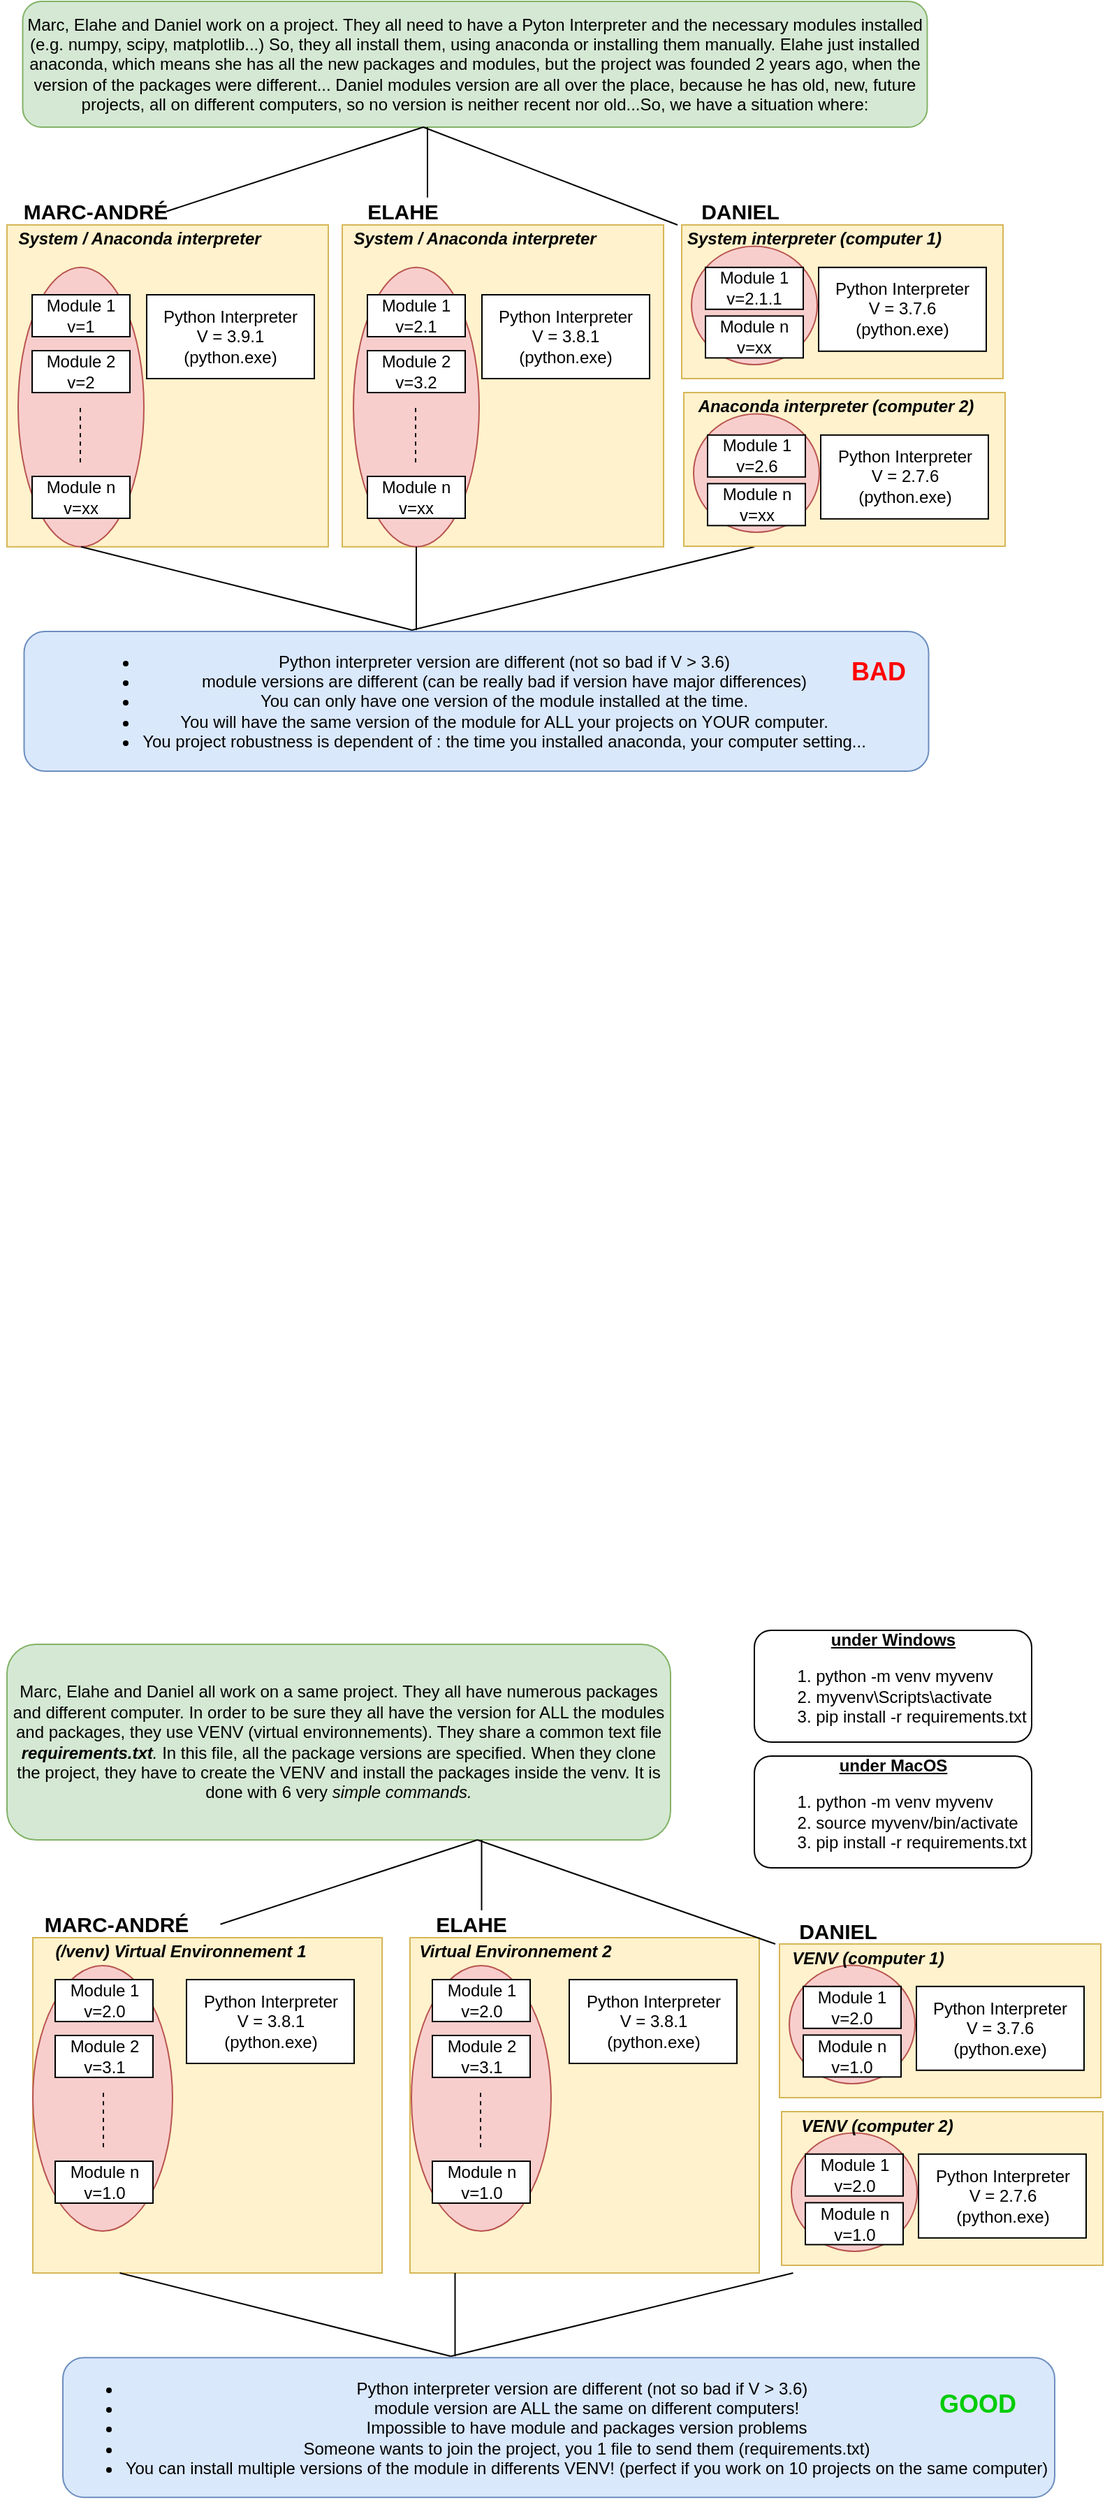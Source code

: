 <mxfile version="13.1.0" type="device"><diagram id="uK35rTi4EPMwC0YpXB6z" name="Page-1"><mxGraphModel dx="1422" dy="714" grid="1" gridSize="10" guides="1" tooltips="1" connect="1" arrows="1" fold="1" page="1" pageScale="1" pageWidth="827" pageHeight="1169" math="0" shadow="0"><root><mxCell id="0"/><mxCell id="1" parent="0"/><mxCell id="NX_rqUzYp7oZ0pX7RlO7-55" value="" style="rounded=0;whiteSpace=wrap;html=1;fillColor=#fff2cc;strokeColor=#d6b656;" parent="1" vertex="1"><mxGeometry x="255" y="194" width="230" height="230.4" as="geometry"/></mxCell><mxCell id="NX_rqUzYp7oZ0pX7RlO7-62" value="" style="rounded=0;whiteSpace=wrap;html=1;fillColor=#fff2cc;strokeColor=#d6b656;" parent="1" vertex="1"><mxGeometry x="498" y="194" width="230" height="110" as="geometry"/></mxCell><mxCell id="NX_rqUzYp7oZ0pX7RlO7-73" value="" style="ellipse;whiteSpace=wrap;html=1;fillColor=#f8cecc;strokeColor=#b85450;" parent="1" vertex="1"><mxGeometry x="263" y="224.4" width="90" height="200" as="geometry"/></mxCell><mxCell id="NX_rqUzYp7oZ0pX7RlO7-74" value="" style="ellipse;whiteSpace=wrap;html=1;fillColor=#f8cecc;strokeColor=#b85450;" parent="1" vertex="1"><mxGeometry x="505" y="209.2" width="90" height="84.8" as="geometry"/></mxCell><mxCell id="NX_rqUzYp7oZ0pX7RlO7-31" value="" style="rounded=0;whiteSpace=wrap;html=1;fillColor=#fff2cc;strokeColor=#d6b656;" parent="1" vertex="1"><mxGeometry x="15" y="194" width="230" height="230.4" as="geometry"/></mxCell><mxCell id="NX_rqUzYp7oZ0pX7RlO7-72" value="" style="ellipse;whiteSpace=wrap;html=1;fillColor=#f8cecc;strokeColor=#b85450;" parent="1" vertex="1"><mxGeometry x="23" y="224.4" width="90" height="200" as="geometry"/></mxCell><mxCell id="NX_rqUzYp7oZ0pX7RlO7-10" value="" style="rounded=0;whiteSpace=wrap;html=1;fillColor=#fff2cc;strokeColor=#d6b656;" parent="1" vertex="1"><mxGeometry x="303.5" y="1420" width="250" height="240" as="geometry"/></mxCell><mxCell id="NX_rqUzYp7oZ0pX7RlO7-39" value="" style="ellipse;whiteSpace=wrap;html=1;fillColor=#f8cecc;strokeColor=#b85450;" parent="1" vertex="1"><mxGeometry x="304.5" y="1440" width="100" height="190" as="geometry"/></mxCell><mxCell id="NX_rqUzYp7oZ0pX7RlO7-8" value="" style="rounded=0;whiteSpace=wrap;html=1;fillColor=#fff2cc;strokeColor=#d6b656;" parent="1" vertex="1"><mxGeometry x="33.5" y="1420" width="250" height="240" as="geometry"/></mxCell><mxCell id="NX_rqUzYp7oZ0pX7RlO7-38" value="" style="ellipse;whiteSpace=wrap;html=1;fillColor=#f8cecc;strokeColor=#b85450;" parent="1" vertex="1"><mxGeometry x="33.5" y="1440" width="100" height="190" as="geometry"/></mxCell><mxCell id="NX_rqUzYp7oZ0pX7RlO7-1" value="Module 1&lt;br&gt;v=2.0" style="rounded=0;whiteSpace=wrap;html=1;" parent="1" vertex="1"><mxGeometry x="49.5" y="1450" width="70" height="30" as="geometry"/></mxCell><mxCell id="NX_rqUzYp7oZ0pX7RlO7-2" value="Module 2&lt;br&gt;v=3.1" style="rounded=0;whiteSpace=wrap;html=1;" parent="1" vertex="1"><mxGeometry x="49.5" y="1490" width="70" height="30" as="geometry"/></mxCell><mxCell id="NX_rqUzYp7oZ0pX7RlO7-6" value="Module n&lt;br&gt;v=1.0" style="rounded=0;whiteSpace=wrap;html=1;" parent="1" vertex="1"><mxGeometry x="49.5" y="1580" width="70" height="30" as="geometry"/></mxCell><mxCell id="NX_rqUzYp7oZ0pX7RlO7-7" value="" style="endArrow=none;dashed=1;html=1;" parent="1" edge="1"><mxGeometry width="50" height="50" relative="1" as="geometry"><mxPoint x="84" y="1570" as="sourcePoint"/><mxPoint x="84" y="1530" as="targetPoint"/></mxGeometry></mxCell><mxCell id="NX_rqUzYp7oZ0pX7RlO7-9" value="&lt;b&gt;&lt;i&gt;(/venv) Virtual Environnement 1&lt;/i&gt;&lt;/b&gt;" style="text;html=1;strokeColor=none;fillColor=none;align=center;verticalAlign=middle;whiteSpace=wrap;rounded=0;" parent="1" vertex="1"><mxGeometry x="33.5" y="1420" width="211" height="20" as="geometry"/></mxCell><mxCell id="NX_rqUzYp7oZ0pX7RlO7-11" value="Module 1&lt;br&gt;v=2.0" style="rounded=0;whiteSpace=wrap;html=1;" parent="1" vertex="1"><mxGeometry x="319.5" y="1450" width="70" height="30" as="geometry"/></mxCell><mxCell id="NX_rqUzYp7oZ0pX7RlO7-12" value="Module 2&lt;br&gt;v=3.1" style="rounded=0;whiteSpace=wrap;html=1;" parent="1" vertex="1"><mxGeometry x="319.5" y="1490" width="70" height="30" as="geometry"/></mxCell><mxCell id="NX_rqUzYp7oZ0pX7RlO7-13" value="Module n&lt;br&gt;v=1.0" style="rounded=0;whiteSpace=wrap;html=1;" parent="1" vertex="1"><mxGeometry x="319.5" y="1580" width="70" height="30" as="geometry"/></mxCell><mxCell id="NX_rqUzYp7oZ0pX7RlO7-14" value="" style="endArrow=none;dashed=1;html=1;" parent="1" edge="1"><mxGeometry width="50" height="50" relative="1" as="geometry"><mxPoint x="354" y="1570" as="sourcePoint"/><mxPoint x="354" y="1530" as="targetPoint"/></mxGeometry></mxCell><mxCell id="NX_rqUzYp7oZ0pX7RlO7-15" value="&lt;b&gt;&lt;i&gt;Virtual Environnement 2&lt;/i&gt;&lt;/b&gt;" style="text;html=1;strokeColor=none;fillColor=none;align=center;verticalAlign=middle;whiteSpace=wrap;rounded=0;" parent="1" vertex="1"><mxGeometry x="303.5" y="1420" width="150" height="20" as="geometry"/></mxCell><mxCell id="NX_rqUzYp7oZ0pX7RlO7-16" value="Python Interpreter&lt;br&gt;V = 3.8.1&lt;br&gt;(python.exe)" style="rounded=0;whiteSpace=wrap;html=1;" parent="1" vertex="1"><mxGeometry x="417.5" y="1450" width="120" height="60" as="geometry"/></mxCell><mxCell id="NX_rqUzYp7oZ0pX7RlO7-17" value="Python Interpreter&lt;br&gt;V = 3.8.1&lt;br&gt;(python.exe)" style="rounded=0;whiteSpace=wrap;html=1;" parent="1" vertex="1"><mxGeometry x="143.5" y="1450" width="120" height="60" as="geometry"/></mxCell><mxCell id="NX_rqUzYp7oZ0pX7RlO7-32" value="&lt;b&gt;&lt;i&gt;System / Anaconda interpreter&lt;/i&gt;&lt;/b&gt;" style="text;html=1;strokeColor=none;fillColor=none;align=center;verticalAlign=middle;whiteSpace=wrap;rounded=0;" parent="1" vertex="1"><mxGeometry x="15" y="194" width="190" height="20" as="geometry"/></mxCell><mxCell id="NX_rqUzYp7oZ0pX7RlO7-33" value="Module 1&lt;br&gt;v=1" style="rounded=0;whiteSpace=wrap;html=1;" parent="1" vertex="1"><mxGeometry x="33" y="244" width="70" height="30" as="geometry"/></mxCell><mxCell id="NX_rqUzYp7oZ0pX7RlO7-34" value="Module 2&lt;br&gt;v=2" style="rounded=0;whiteSpace=wrap;html=1;" parent="1" vertex="1"><mxGeometry x="33" y="284" width="70" height="30" as="geometry"/></mxCell><mxCell id="NX_rqUzYp7oZ0pX7RlO7-35" value="Module n&lt;br&gt;v=xx" style="rounded=0;whiteSpace=wrap;html=1;" parent="1" vertex="1"><mxGeometry x="33" y="374" width="70" height="30" as="geometry"/></mxCell><mxCell id="NX_rqUzYp7oZ0pX7RlO7-36" value="" style="endArrow=none;dashed=1;html=1;" parent="1" edge="1"><mxGeometry width="50" height="50" relative="1" as="geometry"><mxPoint x="67.5" y="364" as="sourcePoint"/><mxPoint x="67.5" y="324" as="targetPoint"/></mxGeometry></mxCell><mxCell id="NX_rqUzYp7oZ0pX7RlO7-37" value="Python Interpreter&lt;br&gt;V = 3.9.1&lt;br&gt;(python.exe)" style="rounded=0;whiteSpace=wrap;html=1;" parent="1" vertex="1"><mxGeometry x="115" y="244" width="120" height="60" as="geometry"/></mxCell><mxCell id="NX_rqUzYp7oZ0pX7RlO7-56" value="&lt;b&gt;&lt;i&gt;System / Anaconda interpreter&lt;/i&gt;&lt;/b&gt;" style="text;html=1;strokeColor=none;fillColor=none;align=center;verticalAlign=middle;whiteSpace=wrap;rounded=0;" parent="1" vertex="1"><mxGeometry x="255" y="194" width="190" height="20" as="geometry"/></mxCell><mxCell id="NX_rqUzYp7oZ0pX7RlO7-57" value="Module 1&lt;br&gt;v=2.1" style="rounded=0;whiteSpace=wrap;html=1;" parent="1" vertex="1"><mxGeometry x="273" y="244" width="70" height="30" as="geometry"/></mxCell><mxCell id="NX_rqUzYp7oZ0pX7RlO7-58" value="Module 2&lt;br&gt;v=3.2" style="rounded=0;whiteSpace=wrap;html=1;" parent="1" vertex="1"><mxGeometry x="273" y="284" width="70" height="30" as="geometry"/></mxCell><mxCell id="NX_rqUzYp7oZ0pX7RlO7-59" value="Module n&lt;br&gt;v=xx" style="rounded=0;whiteSpace=wrap;html=1;" parent="1" vertex="1"><mxGeometry x="273" y="374" width="70" height="30" as="geometry"/></mxCell><mxCell id="NX_rqUzYp7oZ0pX7RlO7-60" value="" style="endArrow=none;dashed=1;html=1;" parent="1" edge="1"><mxGeometry width="50" height="50" relative="1" as="geometry"><mxPoint x="307.5" y="364" as="sourcePoint"/><mxPoint x="307.5" y="324" as="targetPoint"/></mxGeometry></mxCell><mxCell id="NX_rqUzYp7oZ0pX7RlO7-61" value="Python Interpreter&lt;br&gt;V = 3.8.1&lt;br&gt;(python.exe)" style="rounded=0;whiteSpace=wrap;html=1;" parent="1" vertex="1"><mxGeometry x="355" y="244" width="120" height="60" as="geometry"/></mxCell><mxCell id="NX_rqUzYp7oZ0pX7RlO7-63" value="&lt;b&gt;&lt;i&gt;System interpreter (computer 1)&lt;/i&gt;&lt;/b&gt;" style="text;html=1;strokeColor=none;fillColor=none;align=center;verticalAlign=middle;whiteSpace=wrap;rounded=0;" parent="1" vertex="1"><mxGeometry x="498" y="194" width="190" height="20" as="geometry"/></mxCell><mxCell id="NX_rqUzYp7oZ0pX7RlO7-64" value="Module 1&lt;br&gt;v=2.1.1" style="rounded=0;whiteSpace=wrap;html=1;" parent="1" vertex="1"><mxGeometry x="515" y="224.4" width="70" height="30" as="geometry"/></mxCell><mxCell id="NX_rqUzYp7oZ0pX7RlO7-66" value="Module n&lt;br&gt;v=xx" style="rounded=0;whiteSpace=wrap;html=1;" parent="1" vertex="1"><mxGeometry x="515" y="259.2" width="70" height="30" as="geometry"/></mxCell><mxCell id="NX_rqUzYp7oZ0pX7RlO7-67" value="" style="endArrow=none;dashed=1;html=1;" parent="1" edge="1"><mxGeometry width="50" height="50" relative="1" as="geometry"><mxPoint x="551" y="324" as="sourcePoint"/><mxPoint x="550.5" y="324" as="targetPoint"/></mxGeometry></mxCell><mxCell id="NX_rqUzYp7oZ0pX7RlO7-68" value="Python Interpreter&lt;br&gt;V = 3.7.6&lt;br&gt;(python.exe)" style="rounded=0;whiteSpace=wrap;html=1;" parent="1" vertex="1"><mxGeometry x="596" y="224.4" width="120" height="60" as="geometry"/></mxCell><mxCell id="NX_rqUzYp7oZ0pX7RlO7-69" value="&lt;font style=&quot;font-size: 15px&quot;&gt;&lt;b&gt;MARC-ANDRÉ&lt;/b&gt;&lt;/font&gt;" style="text;html=1;strokeColor=none;fillColor=none;align=center;verticalAlign=middle;whiteSpace=wrap;rounded=0;" parent="1" vertex="1"><mxGeometry x="10" y="174" width="137" height="20" as="geometry"/></mxCell><mxCell id="NX_rqUzYp7oZ0pX7RlO7-70" value="&lt;span style=&quot;font-size: 15px&quot;&gt;&lt;b&gt;ELAHE&lt;/b&gt;&lt;/span&gt;" style="text;html=1;strokeColor=none;fillColor=none;align=center;verticalAlign=middle;whiteSpace=wrap;rounded=0;" parent="1" vertex="1"><mxGeometry x="252" y="174" width="93" height="20" as="geometry"/></mxCell><mxCell id="NX_rqUzYp7oZ0pX7RlO7-71" value="&lt;font style=&quot;font-size: 15px&quot;&gt;&lt;b&gt;DANIEL&lt;/b&gt;&lt;/font&gt;" style="text;html=1;strokeColor=none;fillColor=none;align=center;verticalAlign=middle;whiteSpace=wrap;rounded=0;" parent="1" vertex="1"><mxGeometry x="495" y="174" width="90" height="20" as="geometry"/></mxCell><mxCell id="NX_rqUzYp7oZ0pX7RlO7-75" value="" style="endArrow=none;html=1;entryX=0.5;entryY=1;entryDx=0;entryDy=0;" parent="1" target="NX_rqUzYp7oZ0pX7RlO7-72" edge="1"><mxGeometry width="50" height="50" relative="1" as="geometry"><mxPoint x="305" y="484" as="sourcePoint"/><mxPoint x="115" y="454" as="targetPoint"/></mxGeometry></mxCell><mxCell id="NX_rqUzYp7oZ0pX7RlO7-76" value="" style="endArrow=none;html=1;entryX=0.5;entryY=1;entryDx=0;entryDy=0;" parent="1" target="NX_rqUzYp7oZ0pX7RlO7-73" edge="1"><mxGeometry width="50" height="50" relative="1" as="geometry"><mxPoint x="308" y="484" as="sourcePoint"/><mxPoint x="335" y="424" as="targetPoint"/></mxGeometry></mxCell><mxCell id="NX_rqUzYp7oZ0pX7RlO7-77" value="" style="endArrow=none;html=1;entryX=0.5;entryY=1;entryDx=0;entryDy=0;" parent="1" edge="1"><mxGeometry width="50" height="50" relative="1" as="geometry"><mxPoint x="305" y="484" as="sourcePoint"/><mxPoint x="550" y="424.4" as="targetPoint"/></mxGeometry></mxCell><mxCell id="NX_rqUzYp7oZ0pX7RlO7-78" value="&lt;ul&gt;&lt;li&gt;Python interpreter version are different (not so bad if V &amp;gt; 3.6)&lt;/li&gt;&lt;li&gt;module versions are different (can be really bad if version have major differences)&lt;/li&gt;&lt;li&gt;You can only have one version of the module installed at the time.&lt;/li&gt;&lt;li&gt;You will have the same version of the module for ALL your projects on YOUR computer.&lt;/li&gt;&lt;li&gt;You project robustness is dependent of : the time you installed anaconda, your computer setting...&lt;/li&gt;&lt;/ul&gt;" style="rounded=1;whiteSpace=wrap;html=1;fillColor=#dae8fc;strokeColor=#6c8ebf;" parent="1" vertex="1"><mxGeometry x="27.25" y="485" width="647.5" height="100" as="geometry"/></mxCell><mxCell id="NX_rqUzYp7oZ0pX7RlO7-79" value="&lt;font style=&quot;font-size: 15px&quot;&gt;&lt;b&gt;MARC-ANDRÉ&lt;/b&gt;&lt;/font&gt;" style="text;html=1;strokeColor=none;fillColor=none;align=center;verticalAlign=middle;whiteSpace=wrap;rounded=0;" parent="1" vertex="1"><mxGeometry x="24.5" y="1400" width="137" height="20" as="geometry"/></mxCell><mxCell id="NX_rqUzYp7oZ0pX7RlO7-80" value="&lt;span style=&quot;font-size: 15px&quot;&gt;&lt;b&gt;ELAHE&lt;/b&gt;&lt;/span&gt;" style="text;html=1;strokeColor=none;fillColor=none;align=center;verticalAlign=middle;whiteSpace=wrap;rounded=0;" parent="1" vertex="1"><mxGeometry x="301" y="1400" width="93" height="20" as="geometry"/></mxCell><mxCell id="NX_rqUzYp7oZ0pX7RlO7-82" value="Marc, Elahe and Daniel work on a project. They all need to have a Pyton Interpreter and the necessary modules installed (e.g. numpy, scipy, matplotlib...) So, they all install them, using anaconda or installing them manually. Elahe just installed anaconda, which means she has all the new packages and modules, but the project was founded 2 years ago, when the version of the packages were different... Daniel modules version are all over the place, because he has old, new, future projects, all on different computers, so no version is neither recent nor old...So, we have a situation where:" style="rounded=1;whiteSpace=wrap;html=1;fillColor=#d5e8d4;strokeColor=#82b366;" parent="1" vertex="1"><mxGeometry x="26.25" y="34" width="647.5" height="90" as="geometry"/></mxCell><mxCell id="NX_rqUzYp7oZ0pX7RlO7-83" value="" style="endArrow=none;html=1;entryX=0.5;entryY=1;entryDx=0;entryDy=0;exitX=0;exitY=1;exitDx=0;exitDy=0;" parent="1" source="NX_rqUzYp7oZ0pX7RlO7-71" edge="1"><mxGeometry width="50" height="50" relative="1" as="geometry"><mxPoint x="569" y="194.4" as="sourcePoint"/><mxPoint x="313" y="124.0" as="targetPoint"/></mxGeometry></mxCell><mxCell id="NX_rqUzYp7oZ0pX7RlO7-84" value="" style="endArrow=none;html=1;entryX=0.5;entryY=1;entryDx=0;entryDy=0;" parent="1" edge="1"><mxGeometry width="50" height="50" relative="1" as="geometry"><mxPoint x="316" y="174.4" as="sourcePoint"/><mxPoint x="316" y="124.0" as="targetPoint"/></mxGeometry></mxCell><mxCell id="NX_rqUzYp7oZ0pX7RlO7-85" value="" style="endArrow=none;html=1;entryX=0.5;entryY=1;entryDx=0;entryDy=0;" parent="1" edge="1"><mxGeometry width="50" height="50" relative="1" as="geometry"><mxPoint x="129" y="184.4" as="sourcePoint"/><mxPoint x="313" y="124.0" as="targetPoint"/></mxGeometry></mxCell><mxCell id="NX_rqUzYp7oZ0pX7RlO7-86" value="&lt;b&gt;&lt;font style=&quot;font-size: 18px&quot; color=&quot;#ff0000&quot;&gt;BAD&lt;/font&gt;&lt;/b&gt;" style="text;html=1;strokeColor=none;fillColor=none;align=center;verticalAlign=middle;whiteSpace=wrap;rounded=0;" parent="1" vertex="1"><mxGeometry x="618.5" y="504" width="40" height="20" as="geometry"/></mxCell><mxCell id="NX_rqUzYp7oZ0pX7RlO7-87" value="Marc, Elahe and Daniel all work on a same project. They all have numerous packages and different computer. In order to be sure they all have the version for ALL the modules and packages, they use VENV (virtual environnements). They share a common text file &lt;i&gt;&lt;b&gt;requirements.txt&lt;/b&gt;. &lt;/i&gt;In this file, all the package versions are specified. When they clone the project, they have to create the VENV and install the packages inside the venv. It is done with 6 very&lt;i&gt;&amp;nbsp;simple commands.&lt;/i&gt;" style="rounded=1;whiteSpace=wrap;html=1;fillColor=#d5e8d4;strokeColor=#82b366;" parent="1" vertex="1"><mxGeometry x="15" y="1210" width="475" height="140" as="geometry"/></mxCell><mxCell id="NX_rqUzYp7oZ0pX7RlO7-88" value="" style="endArrow=none;html=1;entryX=0.5;entryY=1;entryDx=0;entryDy=0;exitX=0;exitY=1;exitDx=0;exitDy=0;" parent="1" source="NX_rqUzYp7oZ0pX7RlO7-107" edge="1"><mxGeometry width="50" height="50" relative="1" as="geometry"><mxPoint x="533.75" y="1420" as="sourcePoint"/><mxPoint x="351.75" y="1350" as="targetPoint"/></mxGeometry></mxCell><mxCell id="NX_rqUzYp7oZ0pX7RlO7-89" value="" style="endArrow=none;html=1;entryX=0.5;entryY=1;entryDx=0;entryDy=0;" parent="1" edge="1"><mxGeometry width="50" height="50" relative="1" as="geometry"><mxPoint x="354.75" y="1400.4" as="sourcePoint"/><mxPoint x="354.75" y="1350" as="targetPoint"/></mxGeometry></mxCell><mxCell id="NX_rqUzYp7oZ0pX7RlO7-90" value="" style="endArrow=none;html=1;entryX=0.5;entryY=1;entryDx=0;entryDy=0;" parent="1" edge="1"><mxGeometry width="50" height="50" relative="1" as="geometry"><mxPoint x="167.75" y="1410.4" as="sourcePoint"/><mxPoint x="351.75" y="1350" as="targetPoint"/></mxGeometry></mxCell><mxCell id="NX_rqUzYp7oZ0pX7RlO7-92" value="" style="rounded=0;whiteSpace=wrap;html=1;fillColor=#fff2cc;strokeColor=#d6b656;" parent="1" vertex="1"><mxGeometry x="499.5" y="314" width="230" height="110" as="geometry"/></mxCell><mxCell id="NX_rqUzYp7oZ0pX7RlO7-93" value="" style="ellipse;whiteSpace=wrap;html=1;fillColor=#f8cecc;strokeColor=#b85450;" parent="1" vertex="1"><mxGeometry x="506.5" y="329.2" width="90" height="84.8" as="geometry"/></mxCell><mxCell id="NX_rqUzYp7oZ0pX7RlO7-94" value="&lt;b&gt;&lt;i&gt;Anaconda interpreter (computer 2)&lt;/i&gt;&lt;/b&gt;" style="text;html=1;strokeColor=none;fillColor=none;align=center;verticalAlign=middle;whiteSpace=wrap;rounded=0;" parent="1" vertex="1"><mxGeometry x="499.5" y="314" width="216.5" height="20" as="geometry"/></mxCell><mxCell id="NX_rqUzYp7oZ0pX7RlO7-95" value="Module 1&lt;br&gt;v=2.6" style="rounded=0;whiteSpace=wrap;html=1;" parent="1" vertex="1"><mxGeometry x="516.5" y="344.4" width="70" height="30" as="geometry"/></mxCell><mxCell id="NX_rqUzYp7oZ0pX7RlO7-96" value="Module n&lt;br&gt;v=xx" style="rounded=0;whiteSpace=wrap;html=1;" parent="1" vertex="1"><mxGeometry x="516.5" y="379.2" width="70" height="30" as="geometry"/></mxCell><mxCell id="NX_rqUzYp7oZ0pX7RlO7-97" value="" style="endArrow=none;dashed=1;html=1;" parent="1" edge="1"><mxGeometry width="50" height="50" relative="1" as="geometry"><mxPoint x="552.5" y="444" as="sourcePoint"/><mxPoint x="552" y="444" as="targetPoint"/></mxGeometry></mxCell><mxCell id="NX_rqUzYp7oZ0pX7RlO7-98" value="Python Interpreter&lt;br&gt;V = 2.7.6&lt;br&gt;(python.exe)" style="rounded=0;whiteSpace=wrap;html=1;" parent="1" vertex="1"><mxGeometry x="597.5" y="344.4" width="120" height="60" as="geometry"/></mxCell><mxCell id="NX_rqUzYp7oZ0pX7RlO7-100" value="" style="rounded=0;whiteSpace=wrap;html=1;fillColor=#fff2cc;strokeColor=#d6b656;" parent="1" vertex="1"><mxGeometry x="568" y="1424.5" width="230" height="110" as="geometry"/></mxCell><mxCell id="NX_rqUzYp7oZ0pX7RlO7-101" value="" style="ellipse;whiteSpace=wrap;html=1;fillColor=#f8cecc;strokeColor=#b85450;" parent="1" vertex="1"><mxGeometry x="575" y="1439.7" width="90" height="84.8" as="geometry"/></mxCell><mxCell id="NX_rqUzYp7oZ0pX7RlO7-102" value="&lt;b&gt;&lt;i&gt;VENV (computer 1)&lt;/i&gt;&lt;/b&gt;" style="text;html=1;strokeColor=none;fillColor=none;align=center;verticalAlign=middle;whiteSpace=wrap;rounded=0;" parent="1" vertex="1"><mxGeometry x="568" y="1424.5" width="127" height="20" as="geometry"/></mxCell><mxCell id="NX_rqUzYp7oZ0pX7RlO7-103" value="Module 1&lt;br&gt;v=2.0" style="rounded=0;whiteSpace=wrap;html=1;" parent="1" vertex="1"><mxGeometry x="585" y="1454.9" width="70" height="30" as="geometry"/></mxCell><mxCell id="NX_rqUzYp7oZ0pX7RlO7-104" value="Module n&lt;br&gt;v=1.0" style="rounded=0;whiteSpace=wrap;html=1;" parent="1" vertex="1"><mxGeometry x="585" y="1489.7" width="70" height="30" as="geometry"/></mxCell><mxCell id="NX_rqUzYp7oZ0pX7RlO7-105" value="" style="endArrow=none;dashed=1;html=1;" parent="1" edge="1"><mxGeometry width="50" height="50" relative="1" as="geometry"><mxPoint x="621" y="1554.5" as="sourcePoint"/><mxPoint x="620.5" y="1554.5" as="targetPoint"/></mxGeometry></mxCell><mxCell id="NX_rqUzYp7oZ0pX7RlO7-106" value="Python Interpreter&lt;br&gt;V = 3.7.6&lt;br&gt;(python.exe)" style="rounded=0;whiteSpace=wrap;html=1;" parent="1" vertex="1"><mxGeometry x="666" y="1454.9" width="120" height="60" as="geometry"/></mxCell><mxCell id="NX_rqUzYp7oZ0pX7RlO7-107" value="&lt;font style=&quot;font-size: 15px&quot;&gt;&lt;b&gt;DANIEL&lt;/b&gt;&lt;/font&gt;" style="text;html=1;strokeColor=none;fillColor=none;align=center;verticalAlign=middle;whiteSpace=wrap;rounded=0;" parent="1" vertex="1"><mxGeometry x="565" y="1404.5" width="90" height="20" as="geometry"/></mxCell><mxCell id="NX_rqUzYp7oZ0pX7RlO7-108" value="" style="rounded=0;whiteSpace=wrap;html=1;fillColor=#fff2cc;strokeColor=#d6b656;" parent="1" vertex="1"><mxGeometry x="569.5" y="1544.5" width="230" height="110" as="geometry"/></mxCell><mxCell id="NX_rqUzYp7oZ0pX7RlO7-109" value="" style="ellipse;whiteSpace=wrap;html=1;fillColor=#f8cecc;strokeColor=#b85450;" parent="1" vertex="1"><mxGeometry x="576.5" y="1559.7" width="90" height="84.8" as="geometry"/></mxCell><mxCell id="NX_rqUzYp7oZ0pX7RlO7-110" value="&lt;b&gt;&lt;i&gt;VENV (computer 2)&lt;/i&gt;&lt;/b&gt;" style="text;html=1;strokeColor=none;fillColor=none;align=center;verticalAlign=middle;whiteSpace=wrap;rounded=0;" parent="1" vertex="1"><mxGeometry x="569.5" y="1544.5" width="135.5" height="20" as="geometry"/></mxCell><mxCell id="NX_rqUzYp7oZ0pX7RlO7-111" value="Module 1&lt;br&gt;v=2.0" style="rounded=0;whiteSpace=wrap;html=1;" parent="1" vertex="1"><mxGeometry x="586.5" y="1574.9" width="70" height="30" as="geometry"/></mxCell><mxCell id="NX_rqUzYp7oZ0pX7RlO7-112" value="Module n&lt;br&gt;v=1.0" style="rounded=0;whiteSpace=wrap;html=1;" parent="1" vertex="1"><mxGeometry x="586.5" y="1609.7" width="70" height="30" as="geometry"/></mxCell><mxCell id="NX_rqUzYp7oZ0pX7RlO7-113" value="" style="endArrow=none;dashed=1;html=1;" parent="1" edge="1"><mxGeometry width="50" height="50" relative="1" as="geometry"><mxPoint x="622.5" y="1674.5" as="sourcePoint"/><mxPoint x="622" y="1674.5" as="targetPoint"/></mxGeometry></mxCell><mxCell id="NX_rqUzYp7oZ0pX7RlO7-114" value="Python Interpreter&lt;br&gt;V = 2.7.6&lt;br&gt;(python.exe)" style="rounded=0;whiteSpace=wrap;html=1;" parent="1" vertex="1"><mxGeometry x="667.5" y="1574.9" width="120" height="60" as="geometry"/></mxCell><mxCell id="NX_rqUzYp7oZ0pX7RlO7-115" value="" style="endArrow=none;html=1;entryX=0.5;entryY=1;entryDx=0;entryDy=0;" parent="1" edge="1"><mxGeometry width="50" height="50" relative="1" as="geometry"><mxPoint x="332.75" y="1719.6" as="sourcePoint"/><mxPoint x="95.75" y="1660" as="targetPoint"/></mxGeometry></mxCell><mxCell id="NX_rqUzYp7oZ0pX7RlO7-116" value="" style="endArrow=none;html=1;entryX=0.5;entryY=1;entryDx=0;entryDy=0;" parent="1" edge="1"><mxGeometry width="50" height="50" relative="1" as="geometry"><mxPoint x="335.75" y="1719.6" as="sourcePoint"/><mxPoint x="335.75" y="1660" as="targetPoint"/></mxGeometry></mxCell><mxCell id="NX_rqUzYp7oZ0pX7RlO7-117" value="" style="endArrow=none;html=1;entryX=0.5;entryY=1;entryDx=0;entryDy=0;" parent="1" edge="1"><mxGeometry width="50" height="50" relative="1" as="geometry"><mxPoint x="332.75" y="1719.6" as="sourcePoint"/><mxPoint x="577.75" y="1660" as="targetPoint"/></mxGeometry></mxCell><mxCell id="NX_rqUzYp7oZ0pX7RlO7-118" value="&lt;ul&gt;&lt;li&gt;Python interpreter version are different (not so bad if V &amp;gt; 3.6)&amp;nbsp;&amp;nbsp;&lt;/li&gt;&lt;li&gt;module version are ALL the same on different computers!&lt;/li&gt;&lt;li&gt;&lt;span&gt;Impossible to have module and packages version problems&lt;/span&gt;&lt;br&gt;&lt;/li&gt;&lt;li&gt;Someone wants to join the project, you 1 file to send them (requirements.txt)&lt;br&gt;&lt;/li&gt;&lt;li&gt;You can install multiple versions of the module in differents VENV! (perfect if you work on 10 projects on the same computer)&lt;/li&gt;&lt;/ul&gt;" style="rounded=1;whiteSpace=wrap;html=1;fillColor=#dae8fc;strokeColor=#6c8ebf;" parent="1" vertex="1"><mxGeometry x="55" y="1720.6" width="710" height="100" as="geometry"/></mxCell><mxCell id="NX_rqUzYp7oZ0pX7RlO7-119" value="&lt;b&gt;&lt;font style=&quot;font-size: 18px&quot; color=&quot;#00cc00&quot;&gt;GOOD&lt;/font&gt;&lt;/b&gt;" style="text;html=1;strokeColor=none;fillColor=none;align=center;verticalAlign=middle;whiteSpace=wrap;rounded=0;" parent="1" vertex="1"><mxGeometry x="689.5" y="1744" width="40" height="20" as="geometry"/></mxCell><mxCell id="NX_rqUzYp7oZ0pX7RlO7-120" value="&lt;div&gt;&lt;b&gt;&lt;u&gt;under Windows&lt;/u&gt;&lt;/b&gt;&lt;/div&gt;&lt;ol&gt;&lt;li style=&quot;text-align: left&quot;&gt;python -m venv myvenv&lt;/li&gt;&lt;li style=&quot;text-align: left&quot;&gt;myvenv\Scripts\activate&lt;/li&gt;&lt;li style=&quot;text-align: left&quot;&gt;pip install -r requirements.txt&lt;/li&gt;&lt;/ol&gt;" style="rounded=1;whiteSpace=wrap;html=1;" parent="1" vertex="1"><mxGeometry x="550" y="1200" width="198.5" height="80" as="geometry"/></mxCell><mxCell id="pC7MK91U-iAcJQywsoYd-2" value="&lt;div&gt;&lt;b&gt;&lt;u&gt;under MacOS&lt;/u&gt;&lt;/b&gt;&lt;/div&gt;&lt;ol&gt;&lt;li style=&quot;text-align: left&quot;&gt;python -m venv myvenv&lt;/li&gt;&lt;li style=&quot;text-align: left&quot;&gt;source myvenv/bin/activate&lt;/li&gt;&lt;li style=&quot;text-align: left&quot;&gt;pip install -r requirements.txt&lt;/li&gt;&lt;/ol&gt;" style="rounded=1;whiteSpace=wrap;html=1;" vertex="1" parent="1"><mxGeometry x="550" y="1290" width="198.5" height="80" as="geometry"/></mxCell></root></mxGraphModel></diagram></mxfile>